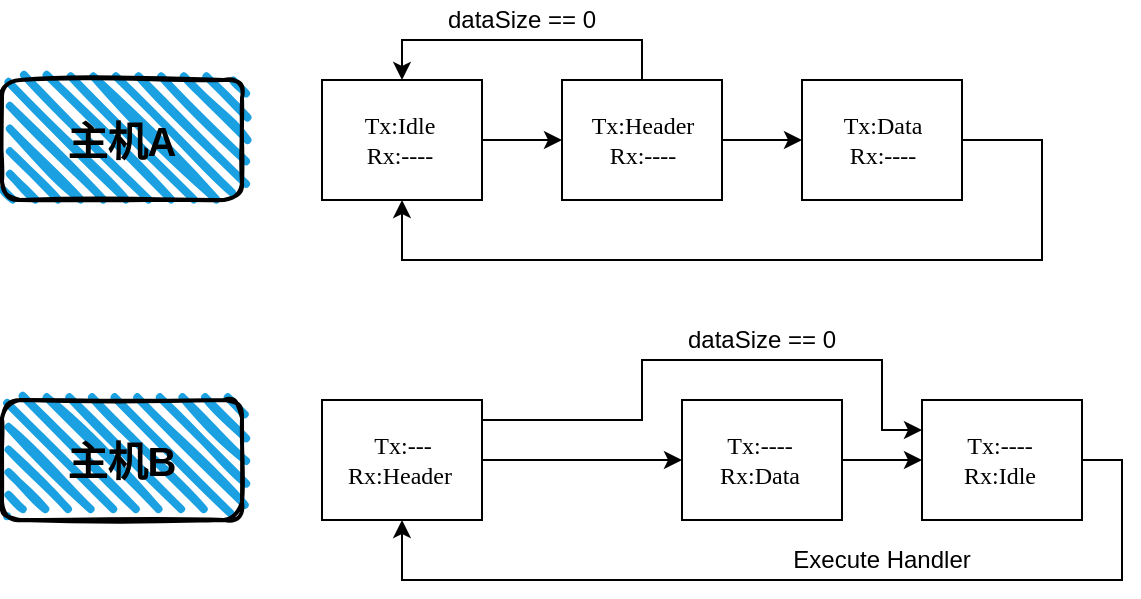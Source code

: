 <mxfile version="14.7.8" type="device"><diagram name="Page-1" id="52a04d89-c75d-2922-d76d-85b35f80e030"><mxGraphModel dx="707" dy="670" grid="1" gridSize="10" guides="1" tooltips="1" connect="1" arrows="1" fold="1" page="1" pageScale="1" pageWidth="1100" pageHeight="850" background="#ffffff" math="0" shadow="0"><root><mxCell id="0"/><mxCell id="1" parent="0"/><mxCell id="HlGBpj_i46Ic7TPDWCxZ-9" value="" style="edgeStyle=orthogonalEdgeStyle;rounded=0;orthogonalLoop=1;jettySize=auto;html=1;" parent="1" source="HlGBpj_i46Ic7TPDWCxZ-3" target="HlGBpj_i46Ic7TPDWCxZ-5" edge="1"><mxGeometry relative="1" as="geometry"/></mxCell><mxCell id="HlGBpj_i46Ic7TPDWCxZ-3" value="Tx:Idle&amp;nbsp;&lt;br&gt;Rx:----&amp;nbsp;" style="html=1;fontFamily=consolas;" parent="1" vertex="1"><mxGeometry x="240" y="110" width="80" height="60" as="geometry"/></mxCell><mxCell id="HlGBpj_i46Ic7TPDWCxZ-11" value="" style="edgeStyle=orthogonalEdgeStyle;rounded=0;orthogonalLoop=1;jettySize=auto;html=1;" parent="1" source="HlGBpj_i46Ic7TPDWCxZ-5" target="HlGBpj_i46Ic7TPDWCxZ-6" edge="1"><mxGeometry relative="1" as="geometry"/></mxCell><mxCell id="-VcJ9xPQyn7FGRF2Nabg-1" style="edgeStyle=orthogonalEdgeStyle;rounded=0;orthogonalLoop=1;jettySize=auto;html=1;entryX=0.5;entryY=0;entryDx=0;entryDy=0;" edge="1" parent="1" source="HlGBpj_i46Ic7TPDWCxZ-5" target="HlGBpj_i46Ic7TPDWCxZ-3"><mxGeometry relative="1" as="geometry"><mxPoint x="280" y="90" as="targetPoint"/><Array as="points"><mxPoint x="400" y="90"/><mxPoint x="280" y="90"/></Array></mxGeometry></mxCell><mxCell id="HlGBpj_i46Ic7TPDWCxZ-5" value="Tx:Header&lt;br&gt;Rx:----" style="html=1;fontFamily=consolas;" parent="1" vertex="1"><mxGeometry x="360" y="110" width="80" height="60" as="geometry"/></mxCell><mxCell id="HlGBpj_i46Ic7TPDWCxZ-6" value="Tx:Data&lt;br&gt;Rx:----" style="html=1;fontFamily=consolas;" parent="1" vertex="1"><mxGeometry x="480" y="110" width="80" height="60" as="geometry"/></mxCell><mxCell id="HlGBpj_i46Ic7TPDWCxZ-13" value="" style="edgeStyle=orthogonalEdgeStyle;rounded=0;orthogonalLoop=1;jettySize=auto;html=1;entryX=0.5;entryY=1;entryDx=0;entryDy=0;exitX=1;exitY=0.5;exitDx=0;exitDy=0;" parent="1" source="HlGBpj_i46Ic7TPDWCxZ-6" target="HlGBpj_i46Ic7TPDWCxZ-3" edge="1"><mxGeometry relative="1" as="geometry"><mxPoint x="290" y="200" as="targetPoint"/><Array as="points"><mxPoint x="600" y="140"/><mxPoint x="600" y="200"/><mxPoint x="280" y="200"/></Array><mxPoint x="680" y="140" as="sourcePoint"/></mxGeometry></mxCell><mxCell id="HlGBpj_i46Ic7TPDWCxZ-16" value="dataSize == 0" style="text;html=1;strokeColor=none;fillColor=none;align=center;verticalAlign=middle;whiteSpace=wrap;rounded=0;" parent="1" vertex="1"><mxGeometry x="300" y="70" width="80" height="20" as="geometry"/></mxCell><mxCell id="HlGBpj_i46Ic7TPDWCxZ-22" value="" style="edgeStyle=orthogonalEdgeStyle;rounded=0;orthogonalLoop=1;jettySize=auto;html=1;" parent="1" source="HlGBpj_i46Ic7TPDWCxZ-18" target="HlGBpj_i46Ic7TPDWCxZ-19" edge="1"><mxGeometry relative="1" as="geometry"/></mxCell><mxCell id="HlGBpj_i46Ic7TPDWCxZ-25" value="" style="edgeStyle=orthogonalEdgeStyle;rounded=0;orthogonalLoop=1;jettySize=auto;html=1;entryX=0;entryY=0.25;entryDx=0;entryDy=0;" parent="1" source="HlGBpj_i46Ic7TPDWCxZ-18" target="HlGBpj_i46Ic7TPDWCxZ-20" edge="1"><mxGeometry relative="1" as="geometry"><mxPoint x="410" y="240" as="targetPoint"/><Array as="points"><mxPoint x="400" y="280"/><mxPoint x="400" y="250"/><mxPoint x="520" y="250"/><mxPoint x="520" y="285"/></Array></mxGeometry></mxCell><mxCell id="HlGBpj_i46Ic7TPDWCxZ-18" value="Tx:---&lt;br&gt;Rx:Header&amp;nbsp;" style="html=1;fontFamily=consolas;" parent="1" vertex="1"><mxGeometry x="240" y="270" width="80" height="60" as="geometry"/></mxCell><mxCell id="HlGBpj_i46Ic7TPDWCxZ-23" value="" style="edgeStyle=orthogonalEdgeStyle;rounded=0;orthogonalLoop=1;jettySize=auto;html=1;" parent="1" source="HlGBpj_i46Ic7TPDWCxZ-19" target="HlGBpj_i46Ic7TPDWCxZ-20" edge="1"><mxGeometry relative="1" as="geometry"/></mxCell><mxCell id="HlGBpj_i46Ic7TPDWCxZ-19" value="Tx:----&amp;nbsp;&lt;br&gt;Rx:Data&amp;nbsp;" style="html=1;fontFamily=consolas;" parent="1" vertex="1"><mxGeometry x="420" y="270" width="80" height="60" as="geometry"/></mxCell><mxCell id="HlGBpj_i46Ic7TPDWCxZ-20" value="Tx:----&amp;nbsp;&lt;br&gt;Rx:Idle&amp;nbsp;" style="html=1;fontFamily=consolas;" parent="1" vertex="1"><mxGeometry x="540" y="270" width="80" height="60" as="geometry"/></mxCell><mxCell id="HlGBpj_i46Ic7TPDWCxZ-27" style="edgeStyle=orthogonalEdgeStyle;rounded=0;orthogonalLoop=1;jettySize=auto;html=1;exitX=1;exitY=0.5;exitDx=0;exitDy=0;entryX=0.5;entryY=1;entryDx=0;entryDy=0;" parent="1" source="HlGBpj_i46Ic7TPDWCxZ-20" target="HlGBpj_i46Ic7TPDWCxZ-18" edge="1"><mxGeometry relative="1" as="geometry"><mxPoint x="780" y="360" as="targetPoint"/><mxPoint x="880" y="300" as="sourcePoint"/><Array as="points"><mxPoint x="640" y="300"/><mxPoint x="640" y="360"/><mxPoint x="280" y="360"/></Array></mxGeometry></mxCell><mxCell id="HlGBpj_i46Ic7TPDWCxZ-26" value="dataSize == 0" style="text;html=1;strokeColor=none;fillColor=none;align=center;verticalAlign=middle;whiteSpace=wrap;rounded=0;" parent="1" vertex="1"><mxGeometry x="420" y="230" width="80" height="20" as="geometry"/></mxCell><mxCell id="HlGBpj_i46Ic7TPDWCxZ-31" value="&lt;span style=&quot;font-size: 20px&quot;&gt;&lt;b&gt;主机A&lt;/b&gt;&lt;/span&gt;" style="rounded=1;whiteSpace=wrap;html=1;strokeWidth=2;fillWeight=4;hachureGap=8;hachureAngle=45;fillColor=#1ba1e2;sketch=1;" parent="1" vertex="1"><mxGeometry x="80" y="110" width="120" height="60" as="geometry"/></mxCell><mxCell id="HlGBpj_i46Ic7TPDWCxZ-32" value="&lt;span style=&quot;font-size: 20px&quot;&gt;&lt;b&gt;主机B&lt;/b&gt;&lt;/span&gt;" style="rounded=1;whiteSpace=wrap;html=1;strokeWidth=2;fillWeight=4;hachureGap=8;hachureAngle=45;fillColor=#1ba1e2;sketch=1;" parent="1" vertex="1"><mxGeometry x="80" y="270" width="120" height="60" as="geometry"/></mxCell><mxCell id="-VcJ9xPQyn7FGRF2Nabg-2" value="Execute Handler" style="text;html=1;strokeColor=none;fillColor=none;align=center;verticalAlign=middle;whiteSpace=wrap;rounded=0;" vertex="1" parent="1"><mxGeometry x="455" y="340" width="130" height="20" as="geometry"/></mxCell></root></mxGraphModel></diagram></mxfile>